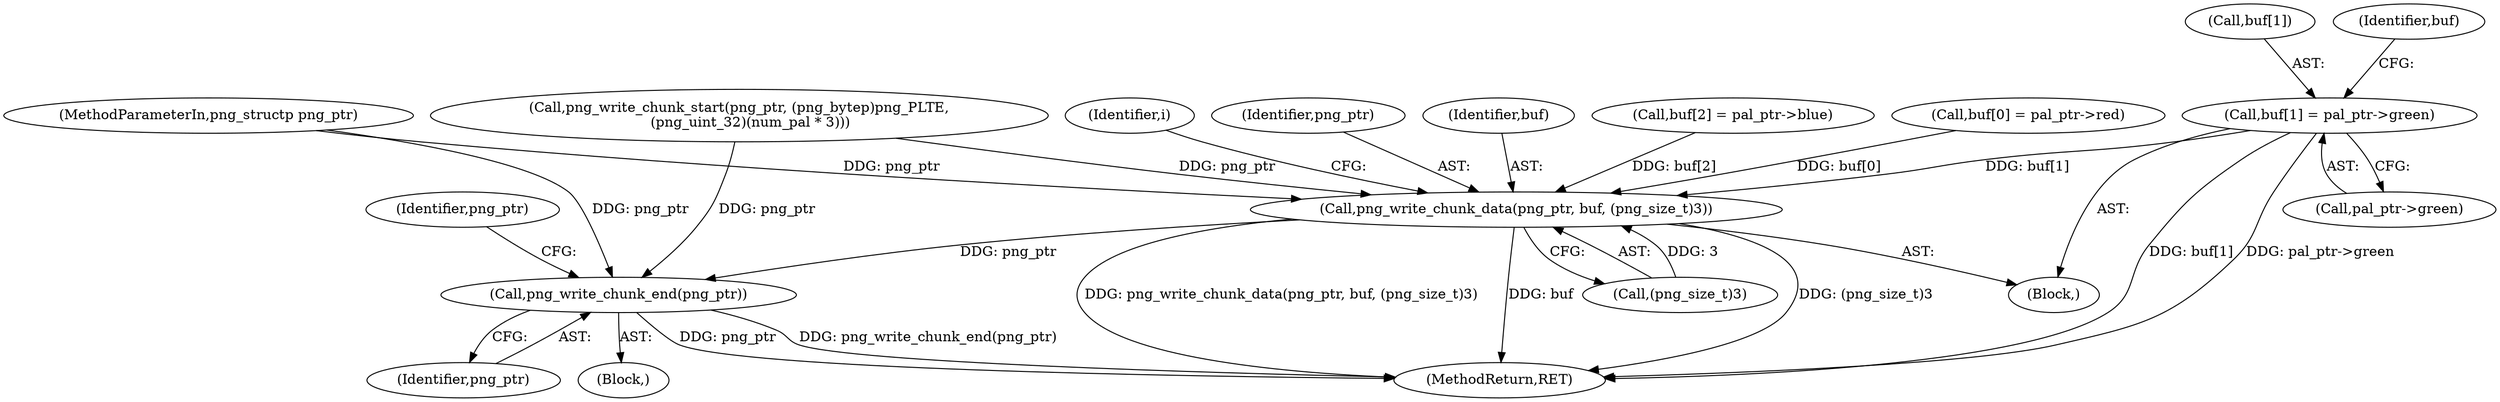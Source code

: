 digraph "0_Chrome_7f3d85b096f66870a15b37c2f40b219b2e292693_31@array" {
"1000204" [label="(Call,buf[1] = pal_ptr->green)"];
"1000218" [label="(Call,png_write_chunk_data(png_ptr, buf, (png_size_t)3))"];
"1000224" [label="(Call,png_write_chunk_end(png_ptr))"];
"1000208" [label="(Call,pal_ptr->green)"];
"1000193" [label="(Identifier,i)"];
"1000219" [label="(Identifier,png_ptr)"];
"1000218" [label="(Call,png_write_chunk_data(png_ptr, buf, (png_size_t)3))"];
"1000102" [label="(MethodParameterIn,png_structp png_ptr)"];
"1000231" [label="(MethodReturn,RET)"];
"1000220" [label="(Identifier,buf)"];
"1000225" [label="(Identifier,png_ptr)"];
"1000204" [label="(Call,buf[1] = pal_ptr->green)"];
"1000205" [label="(Call,buf[1])"];
"1000213" [label="(Identifier,buf)"];
"1000170" [label="(Call,png_write_chunk_start(png_ptr, (png_bytep)png_PLTE,\n     (png_uint_32)(num_pal * 3)))"];
"1000211" [label="(Call,buf[2] = pal_ptr->blue)"];
"1000105" [label="(Block,)"];
"1000197" [label="(Call,buf[0] = pal_ptr->red)"];
"1000224" [label="(Call,png_write_chunk_end(png_ptr))"];
"1000221" [label="(Call,(png_size_t)3)"];
"1000228" [label="(Identifier,png_ptr)"];
"1000196" [label="(Block,)"];
"1000204" -> "1000196"  [label="AST: "];
"1000204" -> "1000208"  [label="CFG: "];
"1000205" -> "1000204"  [label="AST: "];
"1000208" -> "1000204"  [label="AST: "];
"1000213" -> "1000204"  [label="CFG: "];
"1000204" -> "1000231"  [label="DDG: buf[1]"];
"1000204" -> "1000231"  [label="DDG: pal_ptr->green"];
"1000204" -> "1000218"  [label="DDG: buf[1]"];
"1000218" -> "1000196"  [label="AST: "];
"1000218" -> "1000221"  [label="CFG: "];
"1000219" -> "1000218"  [label="AST: "];
"1000220" -> "1000218"  [label="AST: "];
"1000221" -> "1000218"  [label="AST: "];
"1000193" -> "1000218"  [label="CFG: "];
"1000218" -> "1000231"  [label="DDG: (png_size_t)3"];
"1000218" -> "1000231"  [label="DDG: png_write_chunk_data(png_ptr, buf, (png_size_t)3)"];
"1000218" -> "1000231"  [label="DDG: buf"];
"1000170" -> "1000218"  [label="DDG: png_ptr"];
"1000102" -> "1000218"  [label="DDG: png_ptr"];
"1000211" -> "1000218"  [label="DDG: buf[2]"];
"1000197" -> "1000218"  [label="DDG: buf[0]"];
"1000221" -> "1000218"  [label="DDG: 3"];
"1000218" -> "1000224"  [label="DDG: png_ptr"];
"1000224" -> "1000105"  [label="AST: "];
"1000224" -> "1000225"  [label="CFG: "];
"1000225" -> "1000224"  [label="AST: "];
"1000228" -> "1000224"  [label="CFG: "];
"1000224" -> "1000231"  [label="DDG: png_ptr"];
"1000224" -> "1000231"  [label="DDG: png_write_chunk_end(png_ptr)"];
"1000170" -> "1000224"  [label="DDG: png_ptr"];
"1000102" -> "1000224"  [label="DDG: png_ptr"];
}
